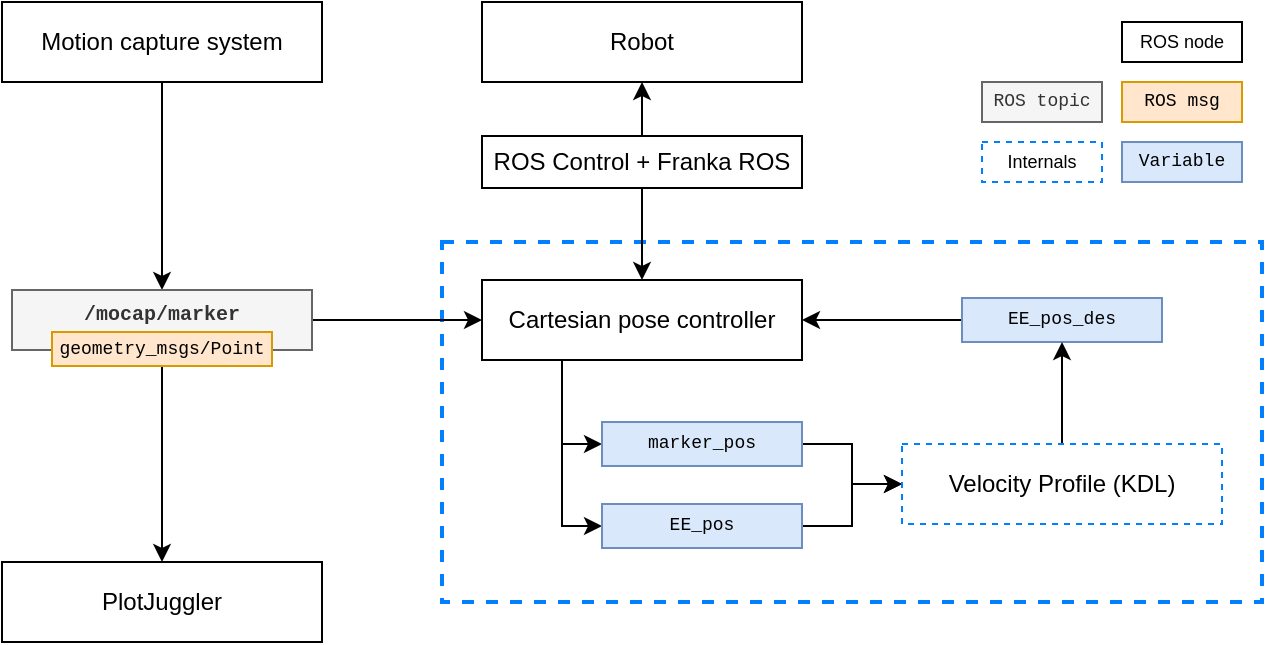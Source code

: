 <mxfile version="13.3.9" type="device"><diagram id="pSSJMD7GeWpMz6BQZ_hJ" name="Page-1"><mxGraphModel dx="1086" dy="806" grid="1" gridSize="10" guides="1" tooltips="1" connect="1" arrows="1" fold="1" page="1" pageScale="1" pageWidth="1169" pageHeight="827" math="1" shadow="0"><root><mxCell id="0"/><mxCell id="1" parent="0"/><mxCell id="KwO3H456O_S7oKqWhXRn-10" value="" style="rounded=0;whiteSpace=wrap;html=1;fontFamily=Helvetica;fontSize=10;labelPosition=center;verticalLabelPosition=middle;align=center;verticalAlign=middle;fontColor=#333333;dashed=1;fillColor=none;strokeWidth=2;strokeColor=#007FFF;" parent="1" vertex="1"><mxGeometry x="300" y="160" width="410" height="180" as="geometry"/></mxCell><mxCell id="KwO3H456O_S7oKqWhXRn-4" style="edgeStyle=orthogonalEdgeStyle;rounded=0;orthogonalLoop=1;jettySize=auto;html=1;" parent="1" source="KwO3H456O_S7oKqWhXRn-2" target="KwO3H456O_S7oKqWhXRn-3" edge="1"><mxGeometry relative="1" as="geometry"/></mxCell><mxCell id="KwO3H456O_S7oKqWhXRn-2" value="Motion capture system" style="rounded=0;whiteSpace=wrap;html=1;" parent="1" vertex="1"><mxGeometry x="80" y="40" width="160" height="40" as="geometry"/></mxCell><mxCell id="KwO3H456O_S7oKqWhXRn-6" style="edgeStyle=orthogonalEdgeStyle;rounded=0;orthogonalLoop=1;jettySize=auto;html=1;" parent="1" source="KwO3H456O_S7oKqWhXRn-3" target="KwO3H456O_S7oKqWhXRn-5" edge="1"><mxGeometry relative="1" as="geometry"/></mxCell><mxCell id="KwO3H456O_S7oKqWhXRn-8" style="edgeStyle=orthogonalEdgeStyle;rounded=0;orthogonalLoop=1;jettySize=auto;html=1;entryX=0;entryY=0.5;entryDx=0;entryDy=0;" parent="1" source="KwO3H456O_S7oKqWhXRn-3" target="KwO3H456O_S7oKqWhXRn-7" edge="1"><mxGeometry relative="1" as="geometry"/></mxCell><mxCell id="KwO3H456O_S7oKqWhXRn-3" value="/mocap/marker" style="rounded=0;whiteSpace=wrap;html=1;fontFamily=Courier New;fontSize=10;fillColor=#f5f5f5;strokeColor=#666666;fontColor=#333333;spacingBottom=6;fontStyle=1" parent="1" vertex="1"><mxGeometry x="85" y="184" width="150" height="30" as="geometry"/></mxCell><mxCell id="KwO3H456O_S7oKqWhXRn-5" value="PlotJuggler" style="rounded=0;whiteSpace=wrap;html=1;" parent="1" vertex="1"><mxGeometry x="80" y="320" width="160" height="40" as="geometry"/></mxCell><mxCell id="KwO3H456O_S7oKqWhXRn-9" value="geometry_msgs/Point" style="rounded=0;whiteSpace=wrap;html=1;fontFamily=Courier New;fontSize=9;fillColor=#ffe6cc;strokeColor=#d79b00;" parent="1" vertex="1"><mxGeometry x="105" y="205" width="110" height="17" as="geometry"/></mxCell><mxCell id="rsknf5qc0pHX9eA8-Scu-8" style="edgeStyle=orthogonalEdgeStyle;rounded=0;orthogonalLoop=1;jettySize=auto;html=1;entryX=0;entryY=0.5;entryDx=0;entryDy=0;" edge="1" parent="1" source="KwO3H456O_S7oKqWhXRn-7" target="KwO3H456O_S7oKqWhXRn-13"><mxGeometry relative="1" as="geometry"><Array as="points"><mxPoint x="360" y="261"/></Array></mxGeometry></mxCell><mxCell id="rsknf5qc0pHX9eA8-Scu-9" style="edgeStyle=orthogonalEdgeStyle;rounded=0;orthogonalLoop=1;jettySize=auto;html=1;entryX=0;entryY=0.5;entryDx=0;entryDy=0;" edge="1" parent="1" source="KwO3H456O_S7oKqWhXRn-7" target="KwO3H456O_S7oKqWhXRn-12"><mxGeometry relative="1" as="geometry"><Array as="points"><mxPoint x="360" y="302"/></Array></mxGeometry></mxCell><mxCell id="KwO3H456O_S7oKqWhXRn-7" value="Cartesian pose controller" style="rounded=0;whiteSpace=wrap;html=1;" parent="1" vertex="1"><mxGeometry x="320" y="179" width="160" height="40" as="geometry"/></mxCell><mxCell id="rsknf5qc0pHX9eA8-Scu-7" style="edgeStyle=orthogonalEdgeStyle;rounded=0;orthogonalLoop=1;jettySize=auto;html=1;entryX=0;entryY=0.5;entryDx=0;entryDy=0;" edge="1" parent="1" source="KwO3H456O_S7oKqWhXRn-12" target="rsknf5qc0pHX9eA8-Scu-4"><mxGeometry relative="1" as="geometry"/></mxCell><mxCell id="KwO3H456O_S7oKqWhXRn-12" value="EE_pos" style="rounded=0;whiteSpace=wrap;html=1;fontFamily=Courier New;fontSize=9;fillColor=#dae8fc;strokeColor=#6c8ebf;" parent="1" vertex="1"><mxGeometry x="380" y="291" width="100" height="22" as="geometry"/></mxCell><mxCell id="rsknf5qc0pHX9eA8-Scu-6" style="edgeStyle=orthogonalEdgeStyle;rounded=0;orthogonalLoop=1;jettySize=auto;html=1;entryX=0;entryY=0.5;entryDx=0;entryDy=0;" edge="1" parent="1" source="KwO3H456O_S7oKqWhXRn-13" target="rsknf5qc0pHX9eA8-Scu-4"><mxGeometry relative="1" as="geometry"/></mxCell><mxCell id="KwO3H456O_S7oKqWhXRn-13" value="marker_pos" style="rounded=0;whiteSpace=wrap;html=1;fontFamily=Courier New;fontSize=9;fillColor=#dae8fc;strokeColor=#6c8ebf;" parent="1" vertex="1"><mxGeometry x="380" y="250" width="100" height="22" as="geometry"/></mxCell><mxCell id="KwO3H456O_S7oKqWhXRn-17" style="edgeStyle=orthogonalEdgeStyle;rounded=0;orthogonalLoop=1;jettySize=auto;html=1;entryX=0.5;entryY=0;entryDx=0;entryDy=0;fontSize=7;startArrow=classic;startFill=1;" parent="1" source="KwO3H456O_S7oKqWhXRn-16" target="KwO3H456O_S7oKqWhXRn-7" edge="1"><mxGeometry relative="1" as="geometry"/></mxCell><mxCell id="KwO3H456O_S7oKqWhXRn-16" value="Robot" style="rounded=0;whiteSpace=wrap;html=1;" parent="1" vertex="1"><mxGeometry x="320" y="40" width="160" height="40" as="geometry"/></mxCell><mxCell id="KwO3H456O_S7oKqWhXRn-26" style="edgeStyle=orthogonalEdgeStyle;rounded=0;orthogonalLoop=1;jettySize=auto;html=1;fontSize=7;exitX=0;exitY=0.5;exitDx=0;exitDy=0;entryX=1;entryY=0.5;entryDx=0;entryDy=0;" parent="1" source="KwO3H456O_S7oKqWhXRn-22" target="KwO3H456O_S7oKqWhXRn-7" edge="1"><mxGeometry relative="1" as="geometry"><Array as="points"/><mxPoint x="400" y="140" as="targetPoint"/></mxGeometry></mxCell><mxCell id="KwO3H456O_S7oKqWhXRn-22" value="EE_pos_des" style="rounded=0;whiteSpace=wrap;html=1;fontFamily=Courier New;fontSize=9;fillColor=#dae8fc;strokeColor=#6c8ebf;" parent="1" vertex="1"><mxGeometry x="560" y="188" width="100" height="22" as="geometry"/></mxCell><mxCell id="KwO3H456O_S7oKqWhXRn-33" value="ROS topic" style="rounded=0;whiteSpace=wrap;html=1;fontFamily=Courier New;fontSize=9;fillColor=#f5f5f5;strokeColor=#666666;fontColor=#333333;" parent="1" vertex="1"><mxGeometry x="570" y="80" width="60" height="20" as="geometry"/></mxCell><mxCell id="KwO3H456O_S7oKqWhXRn-34" value="Internals" style="rounded=0;whiteSpace=wrap;html=1;fontFamily=Helvetica;fontSize=9;dashed=1;strokeColor=#007FFF;" parent="1" vertex="1"><mxGeometry x="570" y="110" width="60" height="20" as="geometry"/></mxCell><mxCell id="KwO3H456O_S7oKqWhXRn-36" value="ROS msg" style="rounded=0;whiteSpace=wrap;html=1;fontFamily=Courier New;fontSize=9;fillColor=#ffe6cc;strokeColor=#d79b00;" parent="1" vertex="1"><mxGeometry x="640" y="80" width="60" height="20" as="geometry"/></mxCell><mxCell id="KwO3H456O_S7oKqWhXRn-37" value="Variable" style="rounded=0;whiteSpace=wrap;html=1;fontFamily=Courier New;fontSize=9;fillColor=#dae8fc;strokeColor=#6c8ebf;" parent="1" vertex="1"><mxGeometry x="640" y="110" width="60" height="20" as="geometry"/></mxCell><mxCell id="rsknf5qc0pHX9eA8-Scu-1" value="ROS Control + Franka ROS" style="rounded=0;whiteSpace=wrap;html=1;" vertex="1" parent="1"><mxGeometry x="320" y="107" width="160" height="26" as="geometry"/></mxCell><mxCell id="rsknf5qc0pHX9eA8-Scu-5" style="edgeStyle=orthogonalEdgeStyle;rounded=0;orthogonalLoop=1;jettySize=auto;html=1;entryX=0.5;entryY=1;entryDx=0;entryDy=0;" edge="1" parent="1" source="rsknf5qc0pHX9eA8-Scu-4" target="KwO3H456O_S7oKqWhXRn-22"><mxGeometry relative="1" as="geometry"/></mxCell><mxCell id="rsknf5qc0pHX9eA8-Scu-4" value="Velocity Profile (KDL)" style="rounded=0;whiteSpace=wrap;html=1;dashed=1;strokeColor=#007FFF;" vertex="1" parent="1"><mxGeometry x="530" y="261" width="160" height="40" as="geometry"/></mxCell><mxCell id="rsknf5qc0pHX9eA8-Scu-11" value="ROS node" style="rounded=0;whiteSpace=wrap;html=1;fontFamily=Helvetica;fontSize=9;" vertex="1" parent="1"><mxGeometry x="640" y="50" width="60" height="20" as="geometry"/></mxCell></root></mxGraphModel></diagram></mxfile>